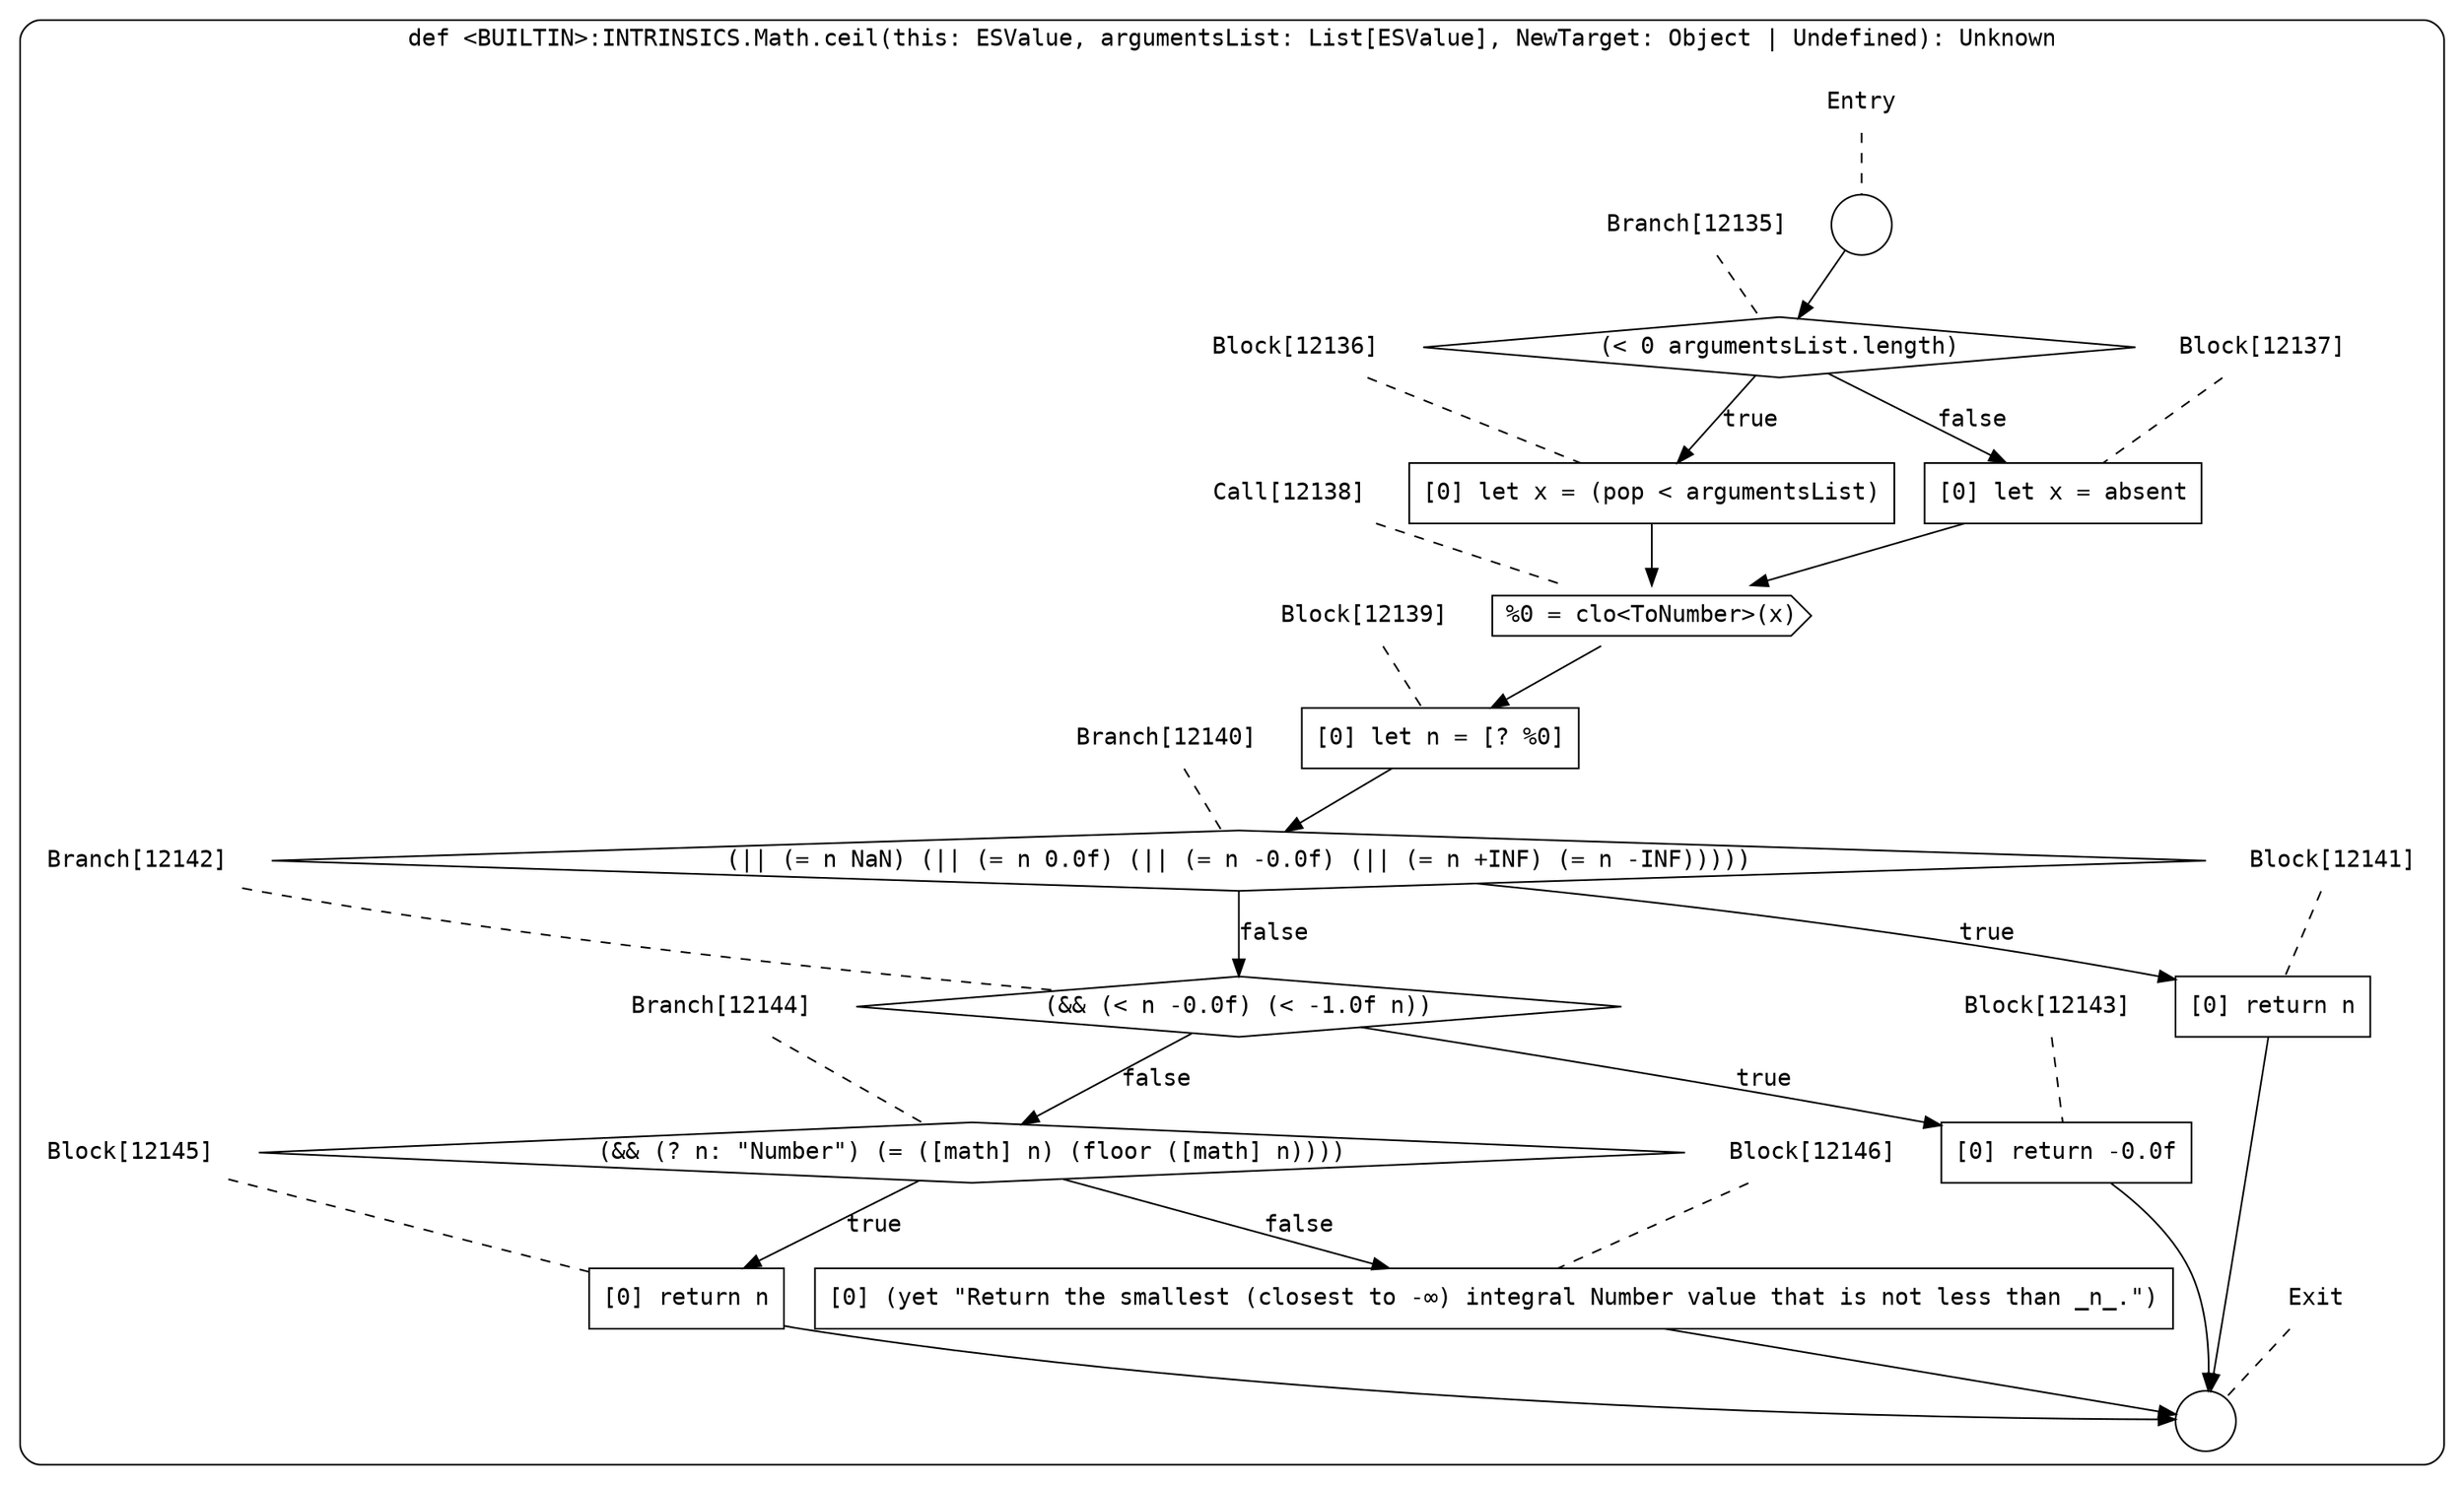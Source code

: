 digraph {
  graph [fontname = "Consolas"]
  node [fontname = "Consolas"]
  edge [fontname = "Consolas"]
  subgraph cluster2085 {
    label = "def <BUILTIN>:INTRINSICS.Math.ceil(this: ESValue, argumentsList: List[ESValue], NewTarget: Object | Undefined): Unknown"
    style = rounded
    cluster2085_entry_name [shape=none, label=<<font color="black">Entry</font>>]
    cluster2085_entry_name -> cluster2085_entry [arrowhead=none, color="black", style=dashed]
    cluster2085_entry [shape=circle label=" " color="black" fillcolor="white" style=filled]
    cluster2085_entry -> node12135 [color="black"]
    cluster2085_exit_name [shape=none, label=<<font color="black">Exit</font>>]
    cluster2085_exit_name -> cluster2085_exit [arrowhead=none, color="black", style=dashed]
    cluster2085_exit [shape=circle label=" " color="black" fillcolor="white" style=filled]
    node12135_name [shape=none, label=<<font color="black">Branch[12135]</font>>]
    node12135_name -> node12135 [arrowhead=none, color="black", style=dashed]
    node12135 [shape=diamond, label=<<font color="black">(&lt; 0 argumentsList.length)</font>> color="black" fillcolor="white", style=filled]
    node12135 -> node12136 [label=<<font color="black">true</font>> color="black"]
    node12135 -> node12137 [label=<<font color="black">false</font>> color="black"]
    node12136_name [shape=none, label=<<font color="black">Block[12136]</font>>]
    node12136_name -> node12136 [arrowhead=none, color="black", style=dashed]
    node12136 [shape=box, label=<<font color="black">[0] let x = (pop &lt; argumentsList)<BR ALIGN="LEFT"/></font>> color="black" fillcolor="white", style=filled]
    node12136 -> node12138 [color="black"]
    node12137_name [shape=none, label=<<font color="black">Block[12137]</font>>]
    node12137_name -> node12137 [arrowhead=none, color="black", style=dashed]
    node12137 [shape=box, label=<<font color="black">[0] let x = absent<BR ALIGN="LEFT"/></font>> color="black" fillcolor="white", style=filled]
    node12137 -> node12138 [color="black"]
    node12138_name [shape=none, label=<<font color="black">Call[12138]</font>>]
    node12138_name -> node12138 [arrowhead=none, color="black", style=dashed]
    node12138 [shape=cds, label=<<font color="black">%0 = clo&lt;ToNumber&gt;(x)</font>> color="black" fillcolor="white", style=filled]
    node12138 -> node12139 [color="black"]
    node12139_name [shape=none, label=<<font color="black">Block[12139]</font>>]
    node12139_name -> node12139 [arrowhead=none, color="black", style=dashed]
    node12139 [shape=box, label=<<font color="black">[0] let n = [? %0]<BR ALIGN="LEFT"/></font>> color="black" fillcolor="white", style=filled]
    node12139 -> node12140 [color="black"]
    node12140_name [shape=none, label=<<font color="black">Branch[12140]</font>>]
    node12140_name -> node12140 [arrowhead=none, color="black", style=dashed]
    node12140 [shape=diamond, label=<<font color="black">(|| (= n NaN) (|| (= n 0.0f) (|| (= n -0.0f) (|| (= n +INF) (= n -INF)))))</font>> color="black" fillcolor="white", style=filled]
    node12140 -> node12141 [label=<<font color="black">true</font>> color="black"]
    node12140 -> node12142 [label=<<font color="black">false</font>> color="black"]
    node12141_name [shape=none, label=<<font color="black">Block[12141]</font>>]
    node12141_name -> node12141 [arrowhead=none, color="black", style=dashed]
    node12141 [shape=box, label=<<font color="black">[0] return n<BR ALIGN="LEFT"/></font>> color="black" fillcolor="white", style=filled]
    node12141 -> cluster2085_exit [color="black"]
    node12142_name [shape=none, label=<<font color="black">Branch[12142]</font>>]
    node12142_name -> node12142 [arrowhead=none, color="black", style=dashed]
    node12142 [shape=diamond, label=<<font color="black">(&amp;&amp; (&lt; n -0.0f) (&lt; -1.0f n))</font>> color="black" fillcolor="white", style=filled]
    node12142 -> node12143 [label=<<font color="black">true</font>> color="black"]
    node12142 -> node12144 [label=<<font color="black">false</font>> color="black"]
    node12143_name [shape=none, label=<<font color="black">Block[12143]</font>>]
    node12143_name -> node12143 [arrowhead=none, color="black", style=dashed]
    node12143 [shape=box, label=<<font color="black">[0] return -0.0f<BR ALIGN="LEFT"/></font>> color="black" fillcolor="white", style=filled]
    node12143 -> cluster2085_exit [color="black"]
    node12144_name [shape=none, label=<<font color="black">Branch[12144]</font>>]
    node12144_name -> node12144 [arrowhead=none, color="black", style=dashed]
    node12144 [shape=diamond, label=<<font color="black">(&amp;&amp; (? n: &quot;Number&quot;) (= ([math] n) (floor ([math] n))))</font>> color="black" fillcolor="white", style=filled]
    node12144 -> node12145 [label=<<font color="black">true</font>> color="black"]
    node12144 -> node12146 [label=<<font color="black">false</font>> color="black"]
    node12145_name [shape=none, label=<<font color="black">Block[12145]</font>>]
    node12145_name -> node12145 [arrowhead=none, color="black", style=dashed]
    node12145 [shape=box, label=<<font color="black">[0] return n<BR ALIGN="LEFT"/></font>> color="black" fillcolor="white", style=filled]
    node12145 -> cluster2085_exit [color="black"]
    node12146_name [shape=none, label=<<font color="black">Block[12146]</font>>]
    node12146_name -> node12146 [arrowhead=none, color="black", style=dashed]
    node12146 [shape=box, label=<<font color="black">[0] (yet &quot;Return the smallest (closest to -&infin;) integral Number value that is not less than _n_.&quot;)<BR ALIGN="LEFT"/></font>> color="black" fillcolor="white", style=filled]
    node12146 -> cluster2085_exit [color="black"]
  }
}